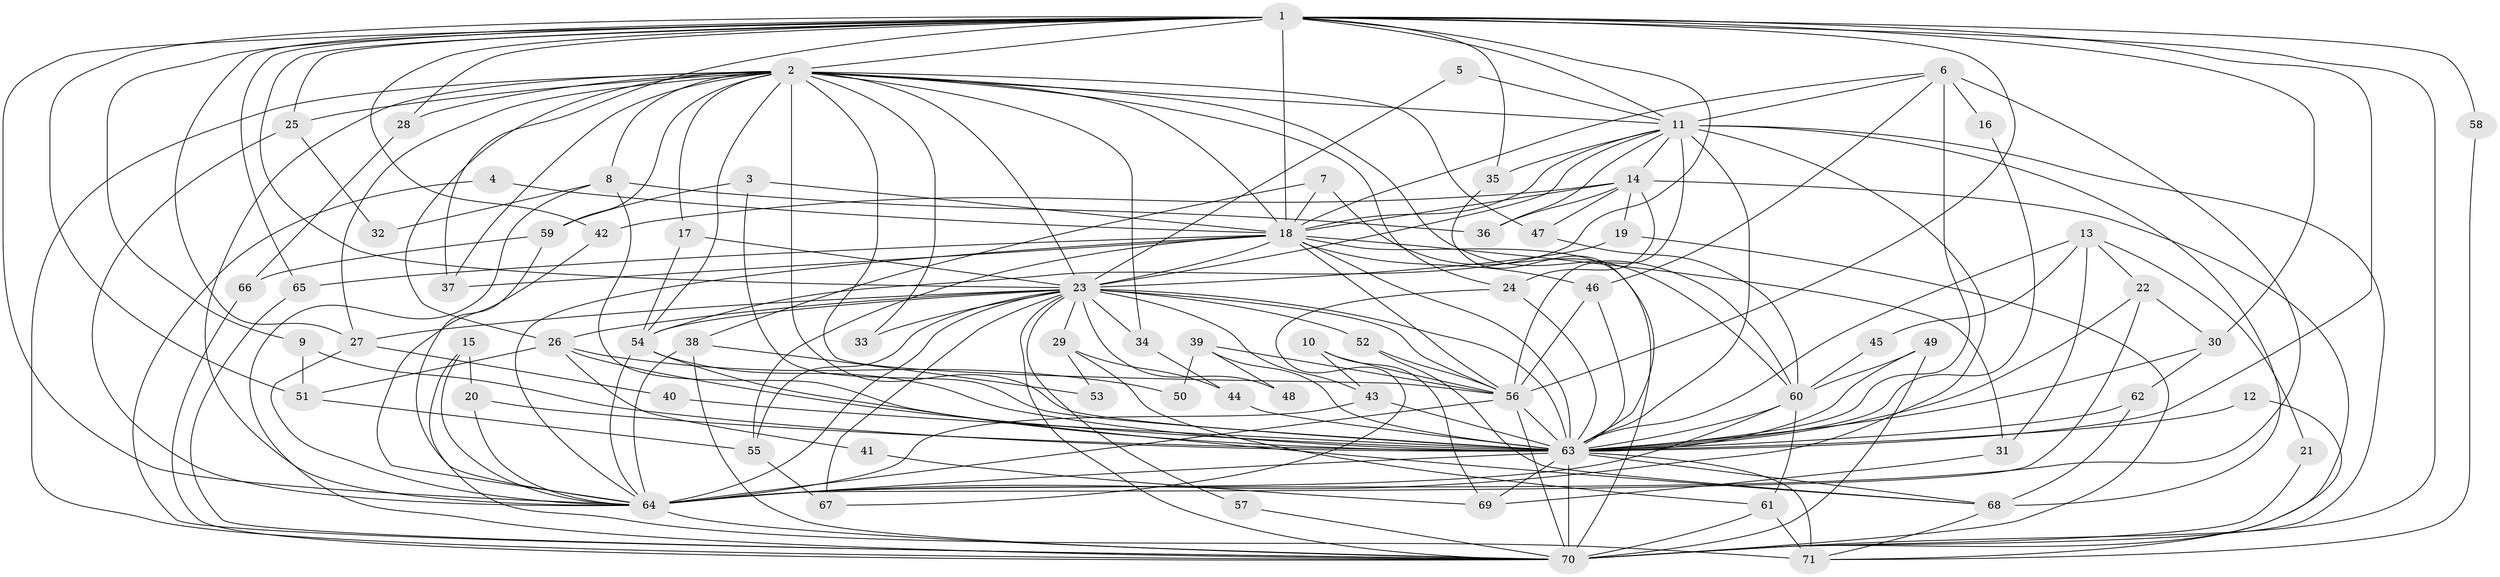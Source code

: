 // original degree distribution, {19: 0.0070921985815602835, 23: 0.02127659574468085, 16: 0.0070921985815602835, 35: 0.0070921985815602835, 27: 0.014184397163120567, 24: 0.0070921985815602835, 25: 0.0070921985815602835, 5: 0.04964539007092199, 4: 0.09219858156028368, 10: 0.0070921985815602835, 2: 0.5319148936170213, 7: 0.014184397163120567, 6: 0.028368794326241134, 3: 0.20567375886524822}
// Generated by graph-tools (version 1.1) at 2025/45/03/06/25 01:45:10]
// undirected, 71 vertices, 199 edges
graph export_dot {
graph [start="1"]
  node [color=gray90,style=filled];
  1;
  2;
  3;
  4;
  5;
  6;
  7;
  8;
  9;
  10;
  11;
  12;
  13;
  14;
  15;
  16;
  17;
  18;
  19;
  20;
  21;
  22;
  23;
  24;
  25;
  26;
  27;
  28;
  29;
  30;
  31;
  32;
  33;
  34;
  35;
  36;
  37;
  38;
  39;
  40;
  41;
  42;
  43;
  44;
  45;
  46;
  47;
  48;
  49;
  50;
  51;
  52;
  53;
  54;
  55;
  56;
  57;
  58;
  59;
  60;
  61;
  62;
  63;
  64;
  65;
  66;
  67;
  68;
  69;
  70;
  71;
  1 -- 2 [weight=1.0];
  1 -- 9 [weight=1.0];
  1 -- 11 [weight=1.0];
  1 -- 18 [weight=1.0];
  1 -- 23 [weight=1.0];
  1 -- 25 [weight=1.0];
  1 -- 27 [weight=1.0];
  1 -- 28 [weight=1.0];
  1 -- 30 [weight=1.0];
  1 -- 35 [weight=1.0];
  1 -- 37 [weight=1.0];
  1 -- 42 [weight=1.0];
  1 -- 51 [weight=1.0];
  1 -- 54 [weight=1.0];
  1 -- 56 [weight=2.0];
  1 -- 58 [weight=1.0];
  1 -- 63 [weight=2.0];
  1 -- 64 [weight=1.0];
  1 -- 65 [weight=1.0];
  1 -- 70 [weight=2.0];
  2 -- 8 [weight=1.0];
  2 -- 11 [weight=1.0];
  2 -- 17 [weight=1.0];
  2 -- 18 [weight=1.0];
  2 -- 23 [weight=1.0];
  2 -- 24 [weight=1.0];
  2 -- 25 [weight=1.0];
  2 -- 26 [weight=1.0];
  2 -- 27 [weight=1.0];
  2 -- 28 [weight=1.0];
  2 -- 33 [weight=1.0];
  2 -- 34 [weight=1.0];
  2 -- 37 [weight=1.0];
  2 -- 47 [weight=1.0];
  2 -- 54 [weight=1.0];
  2 -- 56 [weight=1.0];
  2 -- 59 [weight=1.0];
  2 -- 60 [weight=2.0];
  2 -- 63 [weight=3.0];
  2 -- 64 [weight=1.0];
  2 -- 70 [weight=1.0];
  3 -- 18 [weight=1.0];
  3 -- 59 [weight=1.0];
  3 -- 63 [weight=1.0];
  4 -- 18 [weight=1.0];
  4 -- 70 [weight=1.0];
  5 -- 11 [weight=1.0];
  5 -- 23 [weight=1.0];
  6 -- 11 [weight=1.0];
  6 -- 16 [weight=1.0];
  6 -- 18 [weight=1.0];
  6 -- 46 [weight=1.0];
  6 -- 63 [weight=1.0];
  6 -- 64 [weight=2.0];
  7 -- 18 [weight=1.0];
  7 -- 38 [weight=1.0];
  7 -- 60 [weight=1.0];
  8 -- 32 [weight=1.0];
  8 -- 36 [weight=1.0];
  8 -- 63 [weight=1.0];
  8 -- 70 [weight=1.0];
  9 -- 51 [weight=1.0];
  9 -- 63 [weight=1.0];
  10 -- 43 [weight=1.0];
  10 -- 56 [weight=1.0];
  10 -- 69 [weight=1.0];
  11 -- 14 [weight=1.0];
  11 -- 18 [weight=2.0];
  11 -- 23 [weight=1.0];
  11 -- 35 [weight=1.0];
  11 -- 36 [weight=1.0];
  11 -- 56 [weight=2.0];
  11 -- 63 [weight=4.0];
  11 -- 64 [weight=1.0];
  11 -- 68 [weight=1.0];
  11 -- 70 [weight=1.0];
  12 -- 63 [weight=1.0];
  12 -- 71 [weight=1.0];
  13 -- 21 [weight=1.0];
  13 -- 22 [weight=1.0];
  13 -- 31 [weight=1.0];
  13 -- 45 [weight=1.0];
  13 -- 63 [weight=2.0];
  14 -- 18 [weight=1.0];
  14 -- 19 [weight=1.0];
  14 -- 24 [weight=1.0];
  14 -- 36 [weight=1.0];
  14 -- 42 [weight=1.0];
  14 -- 47 [weight=1.0];
  14 -- 70 [weight=1.0];
  15 -- 20 [weight=1.0];
  15 -- 64 [weight=1.0];
  15 -- 71 [weight=1.0];
  16 -- 63 [weight=1.0];
  17 -- 23 [weight=1.0];
  17 -- 54 [weight=1.0];
  18 -- 23 [weight=1.0];
  18 -- 31 [weight=1.0];
  18 -- 37 [weight=1.0];
  18 -- 46 [weight=1.0];
  18 -- 55 [weight=1.0];
  18 -- 56 [weight=1.0];
  18 -- 63 [weight=3.0];
  18 -- 64 [weight=2.0];
  18 -- 65 [weight=1.0];
  18 -- 70 [weight=2.0];
  19 -- 23 [weight=1.0];
  19 -- 70 [weight=1.0];
  20 -- 63 [weight=2.0];
  20 -- 64 [weight=1.0];
  21 -- 70 [weight=1.0];
  22 -- 30 [weight=1.0];
  22 -- 63 [weight=1.0];
  22 -- 64 [weight=1.0];
  23 -- 26 [weight=1.0];
  23 -- 27 [weight=1.0];
  23 -- 29 [weight=1.0];
  23 -- 33 [weight=1.0];
  23 -- 34 [weight=1.0];
  23 -- 43 [weight=1.0];
  23 -- 48 [weight=1.0];
  23 -- 52 [weight=1.0];
  23 -- 54 [weight=1.0];
  23 -- 55 [weight=1.0];
  23 -- 56 [weight=2.0];
  23 -- 57 [weight=1.0];
  23 -- 63 [weight=3.0];
  23 -- 64 [weight=1.0];
  23 -- 67 [weight=1.0];
  23 -- 70 [weight=1.0];
  24 -- 63 [weight=1.0];
  24 -- 67 [weight=1.0];
  25 -- 32 [weight=1.0];
  25 -- 64 [weight=1.0];
  26 -- 41 [weight=1.0];
  26 -- 50 [weight=1.0];
  26 -- 51 [weight=1.0];
  26 -- 63 [weight=1.0];
  27 -- 40 [weight=1.0];
  27 -- 64 [weight=1.0];
  28 -- 66 [weight=1.0];
  29 -- 44 [weight=1.0];
  29 -- 53 [weight=1.0];
  29 -- 61 [weight=1.0];
  30 -- 62 [weight=1.0];
  30 -- 63 [weight=1.0];
  31 -- 69 [weight=2.0];
  34 -- 44 [weight=1.0];
  35 -- 63 [weight=1.0];
  38 -- 53 [weight=1.0];
  38 -- 64 [weight=1.0];
  38 -- 70 [weight=1.0];
  39 -- 48 [weight=1.0];
  39 -- 50 [weight=1.0];
  39 -- 56 [weight=1.0];
  39 -- 63 [weight=2.0];
  40 -- 63 [weight=2.0];
  41 -- 69 [weight=1.0];
  42 -- 64 [weight=1.0];
  43 -- 63 [weight=1.0];
  43 -- 64 [weight=1.0];
  44 -- 63 [weight=3.0];
  45 -- 60 [weight=2.0];
  46 -- 56 [weight=1.0];
  46 -- 63 [weight=1.0];
  47 -- 60 [weight=1.0];
  49 -- 60 [weight=1.0];
  49 -- 63 [weight=1.0];
  49 -- 70 [weight=1.0];
  51 -- 55 [weight=1.0];
  52 -- 56 [weight=1.0];
  52 -- 68 [weight=1.0];
  54 -- 63 [weight=1.0];
  54 -- 64 [weight=1.0];
  54 -- 68 [weight=1.0];
  55 -- 67 [weight=1.0];
  56 -- 63 [weight=2.0];
  56 -- 64 [weight=1.0];
  56 -- 70 [weight=1.0];
  57 -- 70 [weight=1.0];
  58 -- 71 [weight=1.0];
  59 -- 64 [weight=1.0];
  59 -- 66 [weight=1.0];
  60 -- 61 [weight=1.0];
  60 -- 63 [weight=2.0];
  60 -- 64 [weight=1.0];
  61 -- 70 [weight=1.0];
  61 -- 71 [weight=1.0];
  62 -- 63 [weight=1.0];
  62 -- 68 [weight=1.0];
  63 -- 64 [weight=2.0];
  63 -- 68 [weight=1.0];
  63 -- 69 [weight=2.0];
  63 -- 70 [weight=2.0];
  63 -- 71 [weight=2.0];
  64 -- 70 [weight=2.0];
  65 -- 70 [weight=1.0];
  66 -- 70 [weight=1.0];
  68 -- 71 [weight=1.0];
}
